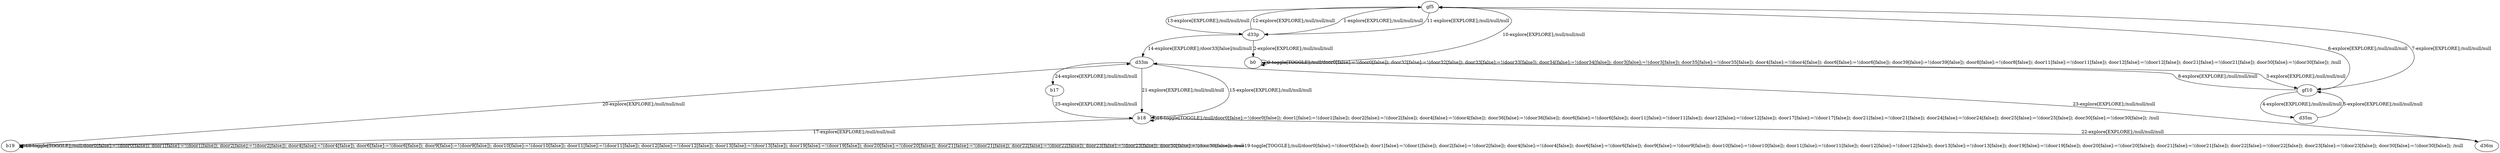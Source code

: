 # Total number of goals covered by this test: 1
# b18 --> b19

digraph g {
"gf5" -> "d33p" [label = "1-explore[EXPLORE];/null/null/null"];
"d33p" -> "b0" [label = "2-explore[EXPLORE];/null/null/null"];
"b0" -> "gf10" [label = "3-explore[EXPLORE];/null/null/null"];
"gf10" -> "d35m" [label = "4-explore[EXPLORE];/null/null/null"];
"d35m" -> "gf10" [label = "5-explore[EXPLORE];/null/null/null"];
"gf10" -> "gf5" [label = "6-explore[EXPLORE];/null/null/null"];
"gf5" -> "gf10" [label = "7-explore[EXPLORE];/null/null/null"];
"gf10" -> "b0" [label = "8-explore[EXPLORE];/null/null/null"];
"b0" -> "b0" [label = "9-toggle[TOGGLE];/null/door0[false]:=!(door0[false]); door32[false]:=!(door32[false]); door33[false]:=!(door33[false]); door34[false]:=!(door34[false]); door3[false]:=!(door3[false]); door35[false]:=!(door35[false]); door4[false]:=!(door4[false]); door6[false]:=!(door6[false]); door39[false]:=!(door39[false]); door8[false]:=!(door8[false]); door11[false]:=!(door11[false]); door12[false]:=!(door12[false]); door21[false]:=!(door21[false]); door30[false]:=!(door30[false]); /null"];
"b0" -> "gf5" [label = "10-explore[EXPLORE];/null/null/null"];
"gf5" -> "d33p" [label = "11-explore[EXPLORE];/null/null/null"];
"d33p" -> "gf5" [label = "12-explore[EXPLORE];/null/null/null"];
"gf5" -> "d33p" [label = "13-explore[EXPLORE];/null/null/null"];
"d33p" -> "d33m" [label = "14-explore[EXPLORE];/door33[false]/null/null"];
"d33m" -> "b18" [label = "15-explore[EXPLORE];/null/null/null"];
"b18" -> "b18" [label = "16-toggle[TOGGLE];/null/door0[false]:=!(door0[false]); door1[false]:=!(door1[false]); door2[false]:=!(door2[false]); door4[false]:=!(door4[false]); door36[false]:=!(door36[false]); door6[false]:=!(door6[false]); door11[false]:=!(door11[false]); door12[false]:=!(door12[false]); door17[false]:=!(door17[false]); door21[false]:=!(door21[false]); door24[false]:=!(door24[false]); door25[false]:=!(door25[false]); door30[false]:=!(door30[false]); /null"];
"b18" -> "b19" [label = "17-explore[EXPLORE];/null/null/null"];
"b19" -> "b19" [label = "18-toggle[TOGGLE];/null/door0[false]:=!(door0[false]); door1[false]:=!(door1[false]); door2[false]:=!(door2[false]); door4[false]:=!(door4[false]); door6[false]:=!(door6[false]); door9[false]:=!(door9[false]); door10[false]:=!(door10[false]); door11[false]:=!(door11[false]); door12[false]:=!(door12[false]); door13[false]:=!(door13[false]); door19[false]:=!(door19[false]); door20[false]:=!(door20[false]); door21[false]:=!(door21[false]); door22[false]:=!(door22[false]); door23[false]:=!(door23[false]); door30[false]:=!(door30[false]); /null"];
"b19" -> "b19" [label = "19-toggle[TOGGLE];/null/door0[false]:=!(door0[false]); door1[false]:=!(door1[false]); door2[false]:=!(door2[false]); door4[false]:=!(door4[false]); door6[false]:=!(door6[false]); door9[false]:=!(door9[false]); door10[false]:=!(door10[false]); door11[false]:=!(door11[false]); door12[false]:=!(door12[false]); door13[false]:=!(door13[false]); door19[false]:=!(door19[false]); door20[false]:=!(door20[false]); door21[false]:=!(door21[false]); door22[false]:=!(door22[false]); door23[false]:=!(door23[false]); door30[false]:=!(door30[false]); /null"];
"b19" -> "d33m" [label = "20-explore[EXPLORE];/null/null/null"];
"d33m" -> "b18" [label = "21-explore[EXPLORE];/null/null/null"];
"b18" -> "d36m" [label = "22-explore[EXPLORE];/null/null/null"];
"d36m" -> "d33m" [label = "23-explore[EXPLORE];/null/null/null"];
"d33m" -> "b17" [label = "24-explore[EXPLORE];/null/null/null"];
"b17" -> "b18" [label = "25-explore[EXPLORE];/null/null/null"];
}